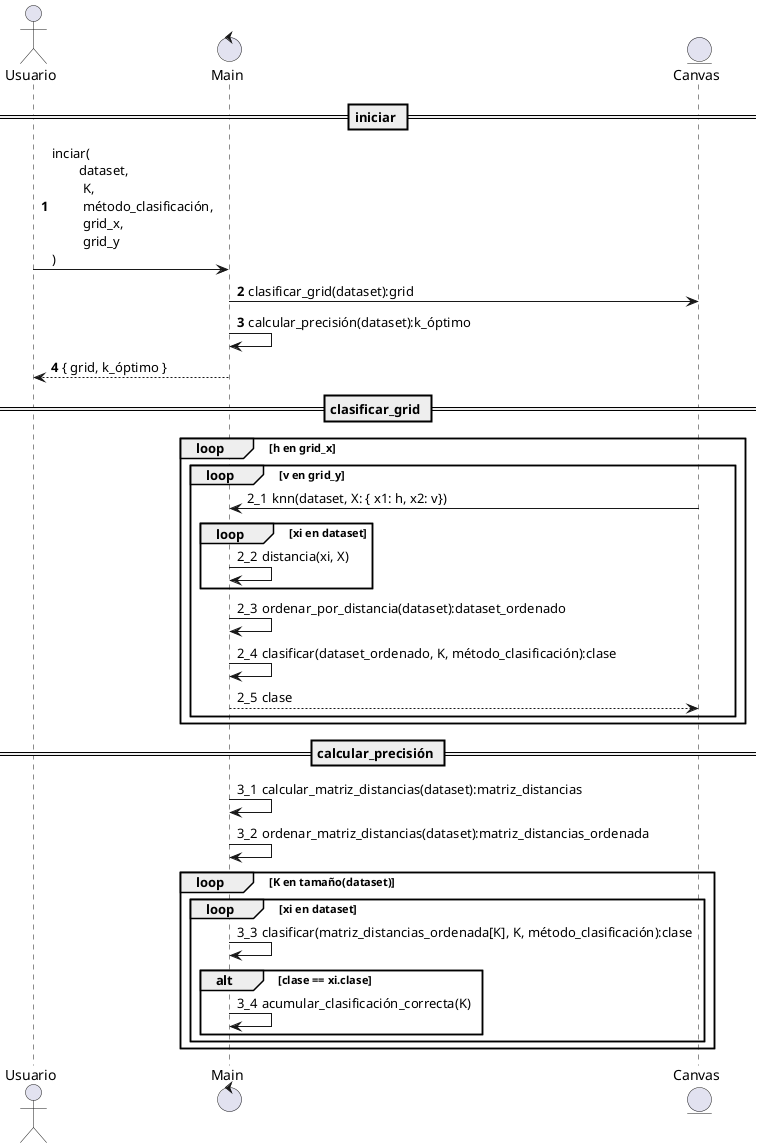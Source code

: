@startuml KNN

actor Usuario
control Main
entity Canvas

== iniciar ==

autonumber
Usuario->Main:inciar(\n\tdataset,\n\t K,\n\t método_clasificación,\n\t grid_x,\n\t grid_y\n)
Main->Canvas:clasificar_grid(dataset):grid
Main->Main:calcular_precisión(dataset):k_óptimo
Main-->Usuario:{ grid, k_óptimo }

== clasificar_grid ==

autonumber "2_#"
loop h en grid_x
  loop v en grid_y
    Canvas->Main:knn(dataset, X: { x1: h, x2: v})
    loop xi en dataset
      Main->Main:distancia(xi, X)
    end
    Main->Main:ordenar_por_distancia(dataset):dataset_ordenado
    Main->Main:clasificar(dataset_ordenado, K, método_clasificación):clase
    Main-->Canvas:clase
  end
end

== calcular_precisión ==

autonumber "3_#"
Main->Main:calcular_matriz_distancias(dataset):matriz_distancias
Main->Main:ordenar_matriz_distancias(dataset):matriz_distancias_ordenada
loop K en tamaño(dataset)
  loop xi en dataset
    Main->Main:clasificar(matriz_distancias_ordenada[K], K, método_clasificación):clase
    alt clase == xi.clase 
      Main->Main:acumular_clasificación_correcta(K)
    end
  end
end

@enduml
